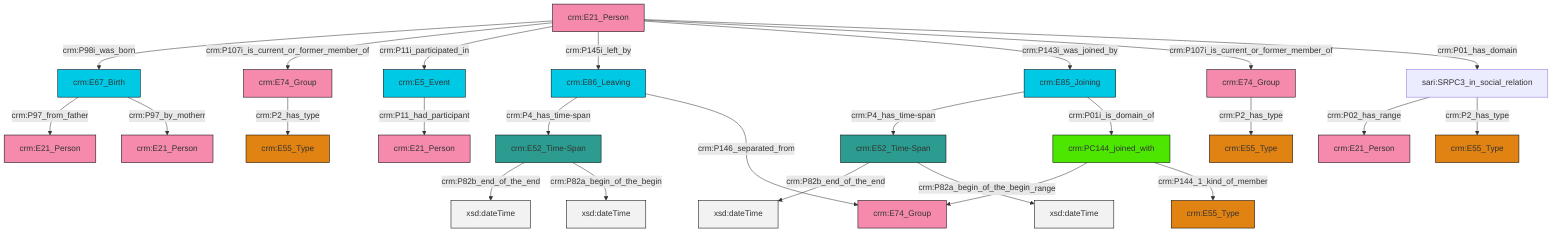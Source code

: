 graph TD
classDef Literal fill:#f2f2f2,stroke:#000000;
classDef CRM_Entity fill:#FFFFFF,stroke:#000000;
classDef Temporal_Entity fill:#00C9E6, stroke:#000000;
classDef Type fill:#E18312, stroke:#000000;
classDef Time-Span fill:#2C9C91, stroke:#000000;
classDef Appellation fill:#FFEB7F, stroke:#000000;
classDef Place fill:#008836, stroke:#000000;
classDef Persistent_Item fill:#B266B2, stroke:#000000;
classDef Conceptual_Object fill:#FFD700, stroke:#000000;
classDef Physical_Thing fill:#D2B48C, stroke:#000000;
classDef Actor fill:#f58aad, stroke:#000000;
classDef PC_Classes fill:#4ce600, stroke:#000000;
classDef Multi fill:#cccccc,stroke:#000000;

0["crm:E5_Event"]:::Temporal_Entity -->|crm:P11_had_participant| 2["crm:E21_Person"]:::Actor
3["crm:PC144_joined_with"]:::PC_Classes -->|crm:P02_has_range| 4["crm:E74_Group"]:::Actor
7["crm:E74_Group"]:::Actor -->|crm:P2_has_type| 5["crm:E55_Type"]:::Type
8["crm:E21_Person"]:::Actor -->|crm:P98i_was_born| 9["crm:E67_Birth"]:::Temporal_Entity
10["crm:E74_Group"]:::Actor -->|crm:P2_has_type| 11["crm:E55_Type"]:::Type
15["crm:E52_Time-Span"]:::Time-Span -->|crm:P82b_end_of_the_end| 16[xsd:dateTime]:::Literal
17["crm:E52_Time-Span"]:::Time-Span -->|crm:P82b_end_of_the_end| 18[xsd:dateTime]:::Literal
8["crm:E21_Person"]:::Actor -->|crm:P107i_is_current_or_former_member_of| 7["crm:E74_Group"]:::Actor
8["crm:E21_Person"]:::Actor -->|crm:P11i_participated_in| 0["crm:E5_Event"]:::Temporal_Entity
26["crm:E85_Joining"]:::Temporal_Entity -->|crm:P4_has_time-span| 17["crm:E52_Time-Span"]:::Time-Span
27["sari:SRPC3_in_social_relation"]:::Default -->|crm:P02_has_range| 12["crm:E21_Person"]:::Actor
9["crm:E67_Birth"]:::Temporal_Entity -->|crm:P97_from_father| 29["crm:E21_Person"]:::Actor
26["crm:E85_Joining"]:::Temporal_Entity -->|crm:P01i_is_domain_of| 3["crm:PC144_joined_with"]:::PC_Classes
8["crm:E21_Person"]:::Actor -->|crm:P145i_left_by| 20["crm:E86_Leaving"]:::Temporal_Entity
27["sari:SRPC3_in_social_relation"]:::Default -->|crm:P2_has_type| 22["crm:E55_Type"]:::Type
8["crm:E21_Person"]:::Actor -->|crm:P143i_was_joined_by| 26["crm:E85_Joining"]:::Temporal_Entity
20["crm:E86_Leaving"]:::Temporal_Entity -->|crm:P4_has_time-span| 15["crm:E52_Time-Span"]:::Time-Span
3["crm:PC144_joined_with"]:::PC_Classes -->|crm:P144_1_kind_of_member| 30["crm:E55_Type"]:::Type
15["crm:E52_Time-Span"]:::Time-Span -->|crm:P82a_begin_of_the_begin| 36[xsd:dateTime]:::Literal
8["crm:E21_Person"]:::Actor -->|crm:P107i_is_current_or_former_member_of| 10["crm:E74_Group"]:::Actor
8["crm:E21_Person"]:::Actor -->|crm:P01_has_domain| 27["sari:SRPC3_in_social_relation"]:::Default
9["crm:E67_Birth"]:::Temporal_Entity -->|crm:P97_by_motherr| 24["crm:E21_Person"]:::Actor
20["crm:E86_Leaving"]:::Temporal_Entity -->|crm:P146_separated_from| 4["crm:E74_Group"]:::Actor
17["crm:E52_Time-Span"]:::Time-Span -->|crm:P82a_begin_of_the_begin| 46[xsd:dateTime]:::Literal